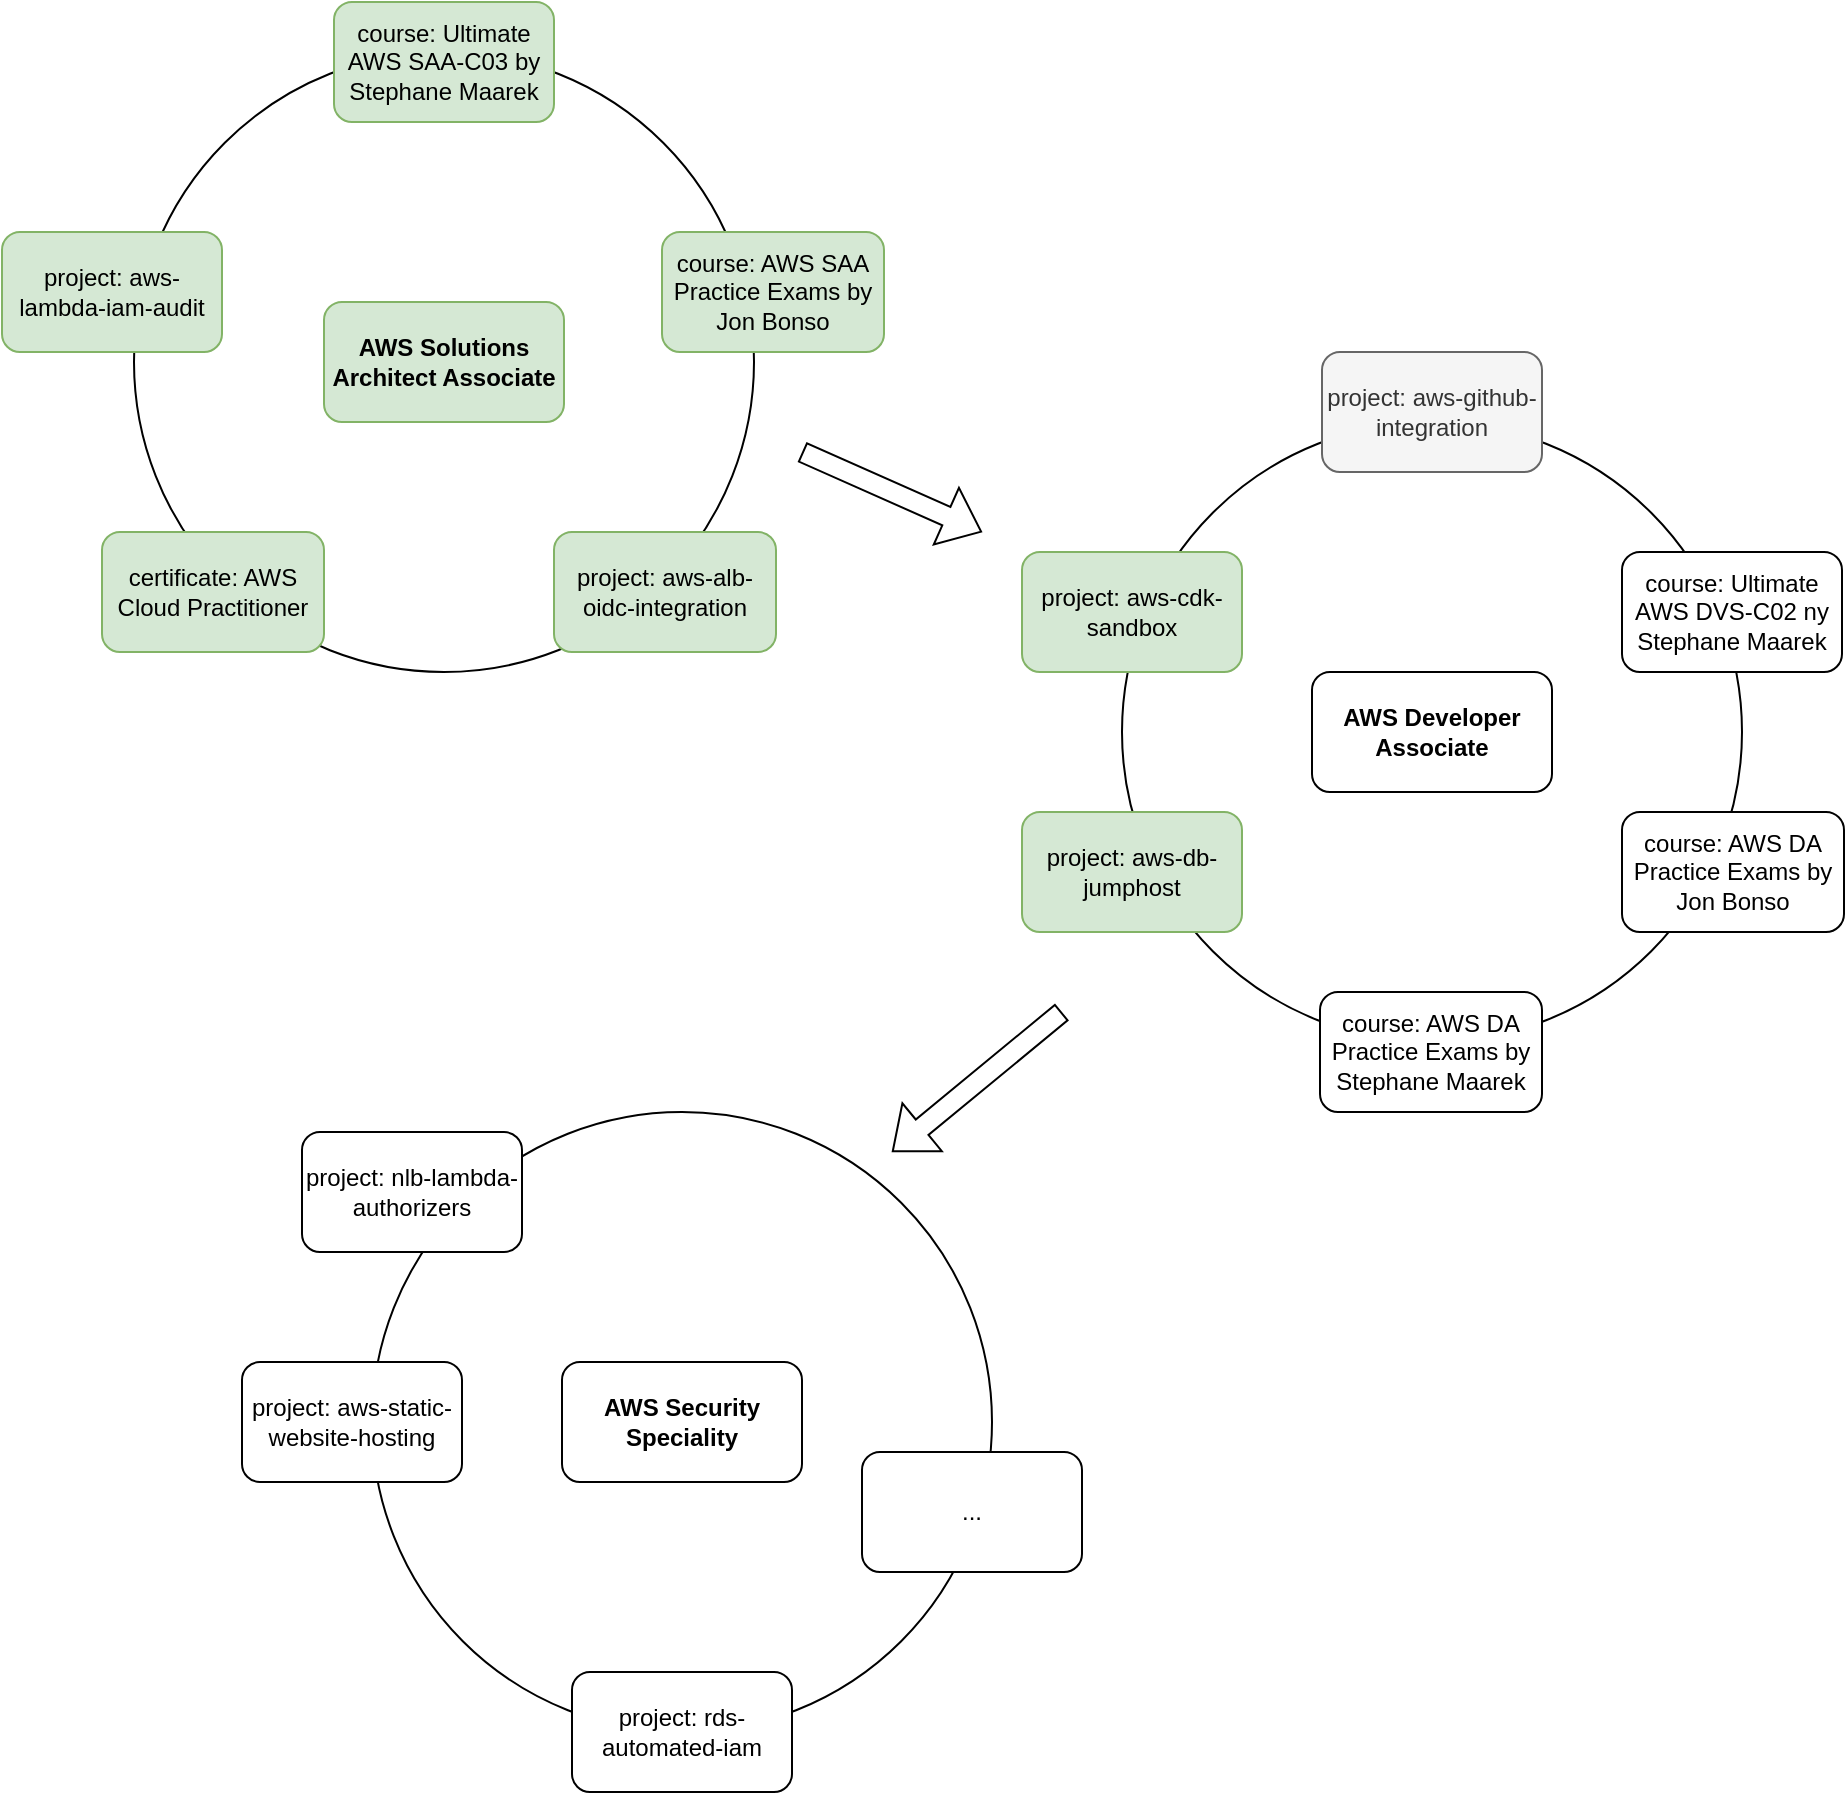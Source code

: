 <mxfile version="22.0.3" type="device">
  <diagram name="Page-1" id="RzSv2MOk9Qq85wx4suoe">
    <mxGraphModel dx="1242" dy="878" grid="1" gridSize="10" guides="1" tooltips="1" connect="1" arrows="1" fold="1" page="1" pageScale="1" pageWidth="827" pageHeight="1169" math="0" shadow="0">
      <root>
        <mxCell id="0" />
        <mxCell id="1" parent="0" />
        <mxCell id="Jk7oJnsNeds-7FqETyVs-13" value="" style="ellipse;whiteSpace=wrap;html=1;aspect=fixed;fillColor=none;" parent="1" vertex="1">
          <mxGeometry x="620" y="255" width="310" height="310" as="geometry" />
        </mxCell>
        <mxCell id="Jk7oJnsNeds-7FqETyVs-11" value="" style="ellipse;whiteSpace=wrap;html=1;aspect=fixed;fillColor=none;" parent="1" vertex="1">
          <mxGeometry x="245" y="600" width="310" height="310" as="geometry" />
        </mxCell>
        <mxCell id="Jk7oJnsNeds-7FqETyVs-2" value="" style="ellipse;whiteSpace=wrap;html=1;aspect=fixed;fillColor=none;" parent="1" vertex="1">
          <mxGeometry x="126" y="70" width="310" height="310" as="geometry" />
        </mxCell>
        <mxCell id="Jk7oJnsNeds-7FqETyVs-1" value="AWS Solutions Architect Associate" style="rounded=1;whiteSpace=wrap;html=1;fillColor=#d5e8d4;strokeColor=#82b366;fontStyle=1" parent="1" vertex="1">
          <mxGeometry x="221" y="195" width="120" height="60" as="geometry" />
        </mxCell>
        <mxCell id="Jk7oJnsNeds-7FqETyVs-3" value="project: aws-static-website-hosting" style="rounded=1;whiteSpace=wrap;html=1;" parent="1" vertex="1">
          <mxGeometry x="180" y="725" width="110" height="60" as="geometry" />
        </mxCell>
        <mxCell id="Jk7oJnsNeds-7FqETyVs-7" value="project: aws-alb-oidc-integration" style="rounded=1;whiteSpace=wrap;html=1;fillColor=#d5e8d4;strokeColor=#82b366;" parent="1" vertex="1">
          <mxGeometry x="336" y="310" width="111" height="60" as="geometry" />
        </mxCell>
        <mxCell id="Jk7oJnsNeds-7FqETyVs-8" value="course: AWS SAA Practice Exams by Jon Bonso" style="rounded=1;whiteSpace=wrap;html=1;fillColor=#d5e8d4;strokeColor=#82b366;" parent="1" vertex="1">
          <mxGeometry x="390" y="160" width="111" height="60" as="geometry" />
        </mxCell>
        <mxCell id="Jk7oJnsNeds-7FqETyVs-9" value="project: nlb-lambda- authorizers" style="rounded=1;whiteSpace=wrap;html=1;" parent="1" vertex="1">
          <mxGeometry x="210" y="610" width="110" height="60" as="geometry" />
        </mxCell>
        <mxCell id="Jk7oJnsNeds-7FqETyVs-10" value="AWS Security Speciality" style="rounded=1;whiteSpace=wrap;html=1;fontStyle=1" parent="1" vertex="1">
          <mxGeometry x="340" y="725" width="120" height="60" as="geometry" />
        </mxCell>
        <mxCell id="Jk7oJnsNeds-7FqETyVs-12" value="AWS Developer Associate" style="rounded=1;whiteSpace=wrap;html=1;fontStyle=1" parent="1" vertex="1">
          <mxGeometry x="715" y="380" width="120" height="60" as="geometry" />
        </mxCell>
        <mxCell id="dB4YAGh_vs8icGCBKmcp-6" value="course: Ultimate AWS DVS-C02 ny Stephane Maarek" style="rounded=1;whiteSpace=wrap;html=1;" parent="1" vertex="1">
          <mxGeometry x="870" y="320" width="110" height="60" as="geometry" />
        </mxCell>
        <mxCell id="Jk7oJnsNeds-7FqETyVs-6" value="project: aws-cdk-sandbox" style="rounded=1;whiteSpace=wrap;html=1;fillColor=#d5e8d4;strokeColor=#82b366;" parent="1" vertex="1">
          <mxGeometry x="570" y="320" width="110" height="60" as="geometry" />
        </mxCell>
        <mxCell id="OM36t23uVtHAq-udWxaO-2" value="course: Ultimate AWS SAA-C03 by Stephane Maarek" style="rounded=1;whiteSpace=wrap;html=1;fillColor=#d5e8d4;strokeColor=#82b366;" parent="1" vertex="1">
          <mxGeometry x="226" y="45" width="110" height="60" as="geometry" />
        </mxCell>
        <mxCell id="Jk7oJnsNeds-7FqETyVs-5" value="project: aws-lambda-iam-audit" style="rounded=1;whiteSpace=wrap;html=1;fillColor=#d5e8d4;strokeColor=#82b366;" parent="1" vertex="1">
          <mxGeometry x="60" y="160" width="110" height="60" as="geometry" />
        </mxCell>
        <mxCell id="eTdSH_PXvWhoKIxnTQyA-2" value="certificate: AWS Cloud Practitioner" style="rounded=1;whiteSpace=wrap;html=1;fillColor=#d5e8d4;strokeColor=#82b366;" parent="1" vertex="1">
          <mxGeometry x="110" y="310" width="111" height="60" as="geometry" />
        </mxCell>
        <mxCell id="eTdSH_PXvWhoKIxnTQyA-4" value="" style="shape=flexArrow;endArrow=classic;html=1;rounded=0;" parent="1" edge="1">
          <mxGeometry width="50" height="50" relative="1" as="geometry">
            <mxPoint x="460" y="270" as="sourcePoint" />
            <mxPoint x="550" y="310" as="targetPoint" />
          </mxGeometry>
        </mxCell>
        <mxCell id="Vpfa96eEMdJVgbXGnEmK-1" value="" style="shape=flexArrow;endArrow=classic;html=1;rounded=0;" parent="1" edge="1">
          <mxGeometry width="50" height="50" relative="1" as="geometry">
            <mxPoint x="590" y="550" as="sourcePoint" />
            <mxPoint x="505" y="620" as="targetPoint" />
          </mxGeometry>
        </mxCell>
        <mxCell id="Vpfa96eEMdJVgbXGnEmK-3" value="course: AWS DA Practice Exams by Jon Bonso" style="rounded=1;whiteSpace=wrap;html=1;" parent="1" vertex="1">
          <mxGeometry x="870" y="450" width="111" height="60" as="geometry" />
        </mxCell>
        <mxCell id="Vpfa96eEMdJVgbXGnEmK-4" value="course: AWS DA Practice Exams by Stephane Maarek" style="rounded=1;whiteSpace=wrap;html=1;" parent="1" vertex="1">
          <mxGeometry x="719" y="540" width="111" height="60" as="geometry" />
        </mxCell>
        <mxCell id="Vpfa96eEMdJVgbXGnEmK-5" value="project: aws-github-integration" style="rounded=1;whiteSpace=wrap;html=1;fillColor=#f5f5f5;strokeColor=#666666;fontColor=#333333;" parent="1" vertex="1">
          <mxGeometry x="720" y="220" width="110" height="60" as="geometry" />
        </mxCell>
        <mxCell id="Vpfa96eEMdJVgbXGnEmK-7" value="..." style="rounded=1;whiteSpace=wrap;html=1;" parent="1" vertex="1">
          <mxGeometry x="490" y="770" width="110" height="60" as="geometry" />
        </mxCell>
        <mxCell id="Vpfa96eEMdJVgbXGnEmK-8" value="project: aws-db-jumphost" style="rounded=1;whiteSpace=wrap;html=1;fillColor=#d5e8d4;strokeColor=#82b366;" parent="1" vertex="1">
          <mxGeometry x="570" y="450" width="110" height="60" as="geometry" />
        </mxCell>
        <mxCell id="Vpfa96eEMdJVgbXGnEmK-9" value="project: rds-automated-iam" style="rounded=1;whiteSpace=wrap;html=1;" parent="1" vertex="1">
          <mxGeometry x="345" y="880" width="110" height="60" as="geometry" />
        </mxCell>
      </root>
    </mxGraphModel>
  </diagram>
</mxfile>
